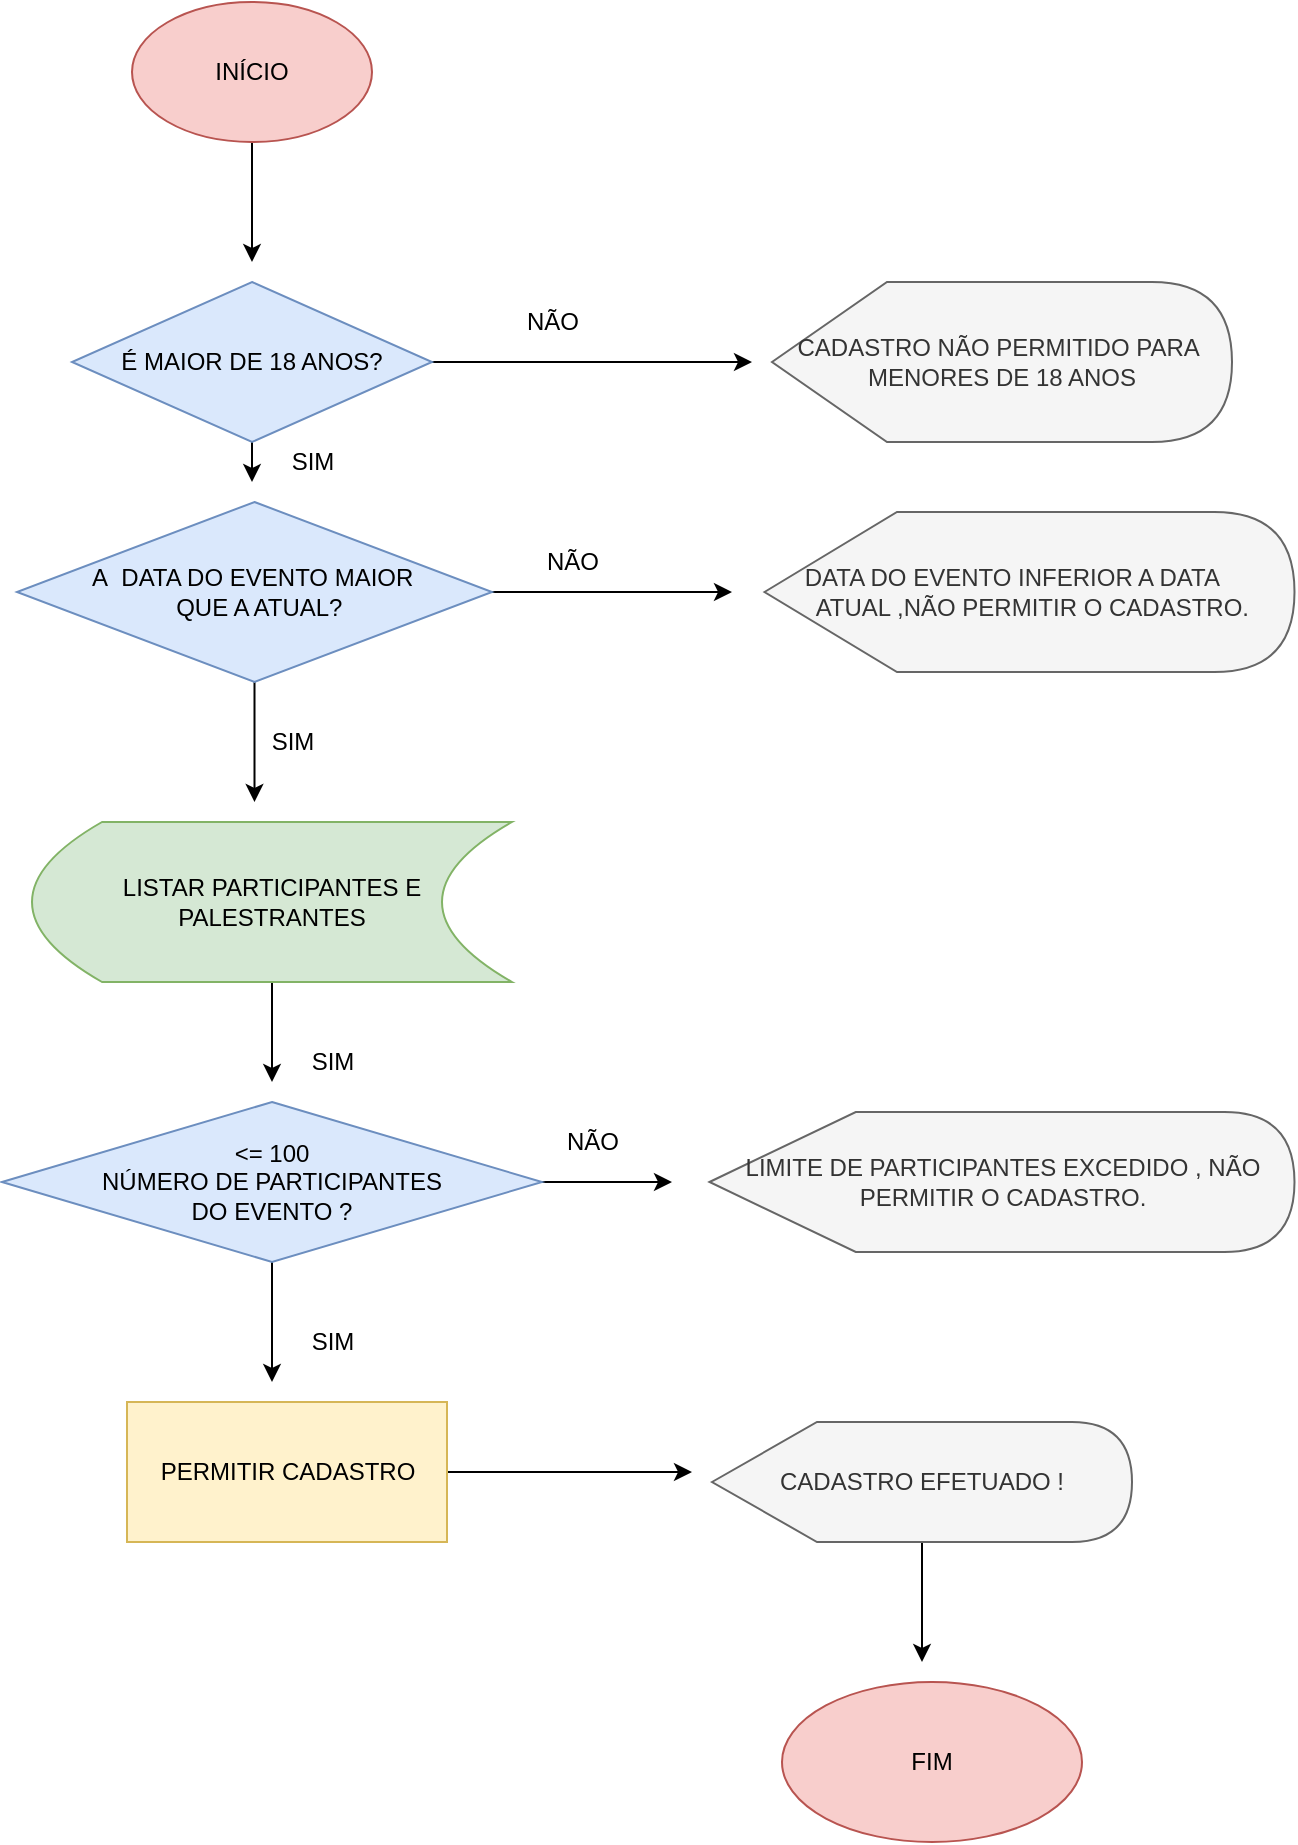 <mxfile version="16.1.2" type="github"><diagram id="5fEQ9Jq2SIq1SOl7DQiJ" name="Page-1"><mxGraphModel dx="868" dy="492" grid="1" gridSize="10" guides="1" tooltips="1" connect="1" arrows="1" fold="1" page="1" pageScale="1" pageWidth="827" pageHeight="1169" math="0" shadow="0"><root><mxCell id="0"/><mxCell id="1" parent="0"/><mxCell id="LFErCLL9WLva4mEW7bkm-17" style="edgeStyle=orthogonalEdgeStyle;rounded=0;orthogonalLoop=1;jettySize=auto;html=1;" parent="1" source="LFErCLL9WLva4mEW7bkm-1" edge="1"><mxGeometry relative="1" as="geometry"><mxPoint x="170" y="140" as="targetPoint"/></mxGeometry></mxCell><mxCell id="LFErCLL9WLva4mEW7bkm-1" value="INÍCIO" style="ellipse;whiteSpace=wrap;html=1;fillColor=#f8cecc;strokeColor=#b85450;" parent="1" vertex="1"><mxGeometry x="110" y="10" width="120" height="70" as="geometry"/></mxCell><mxCell id="LFErCLL9WLva4mEW7bkm-18" style="edgeStyle=orthogonalEdgeStyle;rounded=0;orthogonalLoop=1;jettySize=auto;html=1;" parent="1" source="LFErCLL9WLva4mEW7bkm-2" edge="1"><mxGeometry relative="1" as="geometry"><mxPoint x="170" y="250" as="targetPoint"/></mxGeometry></mxCell><mxCell id="LFErCLL9WLva4mEW7bkm-24" style="edgeStyle=orthogonalEdgeStyle;rounded=0;orthogonalLoop=1;jettySize=auto;html=1;" parent="1" source="LFErCLL9WLva4mEW7bkm-2" edge="1"><mxGeometry relative="1" as="geometry"><mxPoint x="420" y="190" as="targetPoint"/></mxGeometry></mxCell><mxCell id="LFErCLL9WLva4mEW7bkm-2" value="É MAIOR DE 18 ANOS?" style="rhombus;whiteSpace=wrap;html=1;fillColor=#dae8fc;strokeColor=#6c8ebf;" parent="1" vertex="1"><mxGeometry x="80" y="150" width="180" height="80" as="geometry"/></mxCell><mxCell id="LFErCLL9WLva4mEW7bkm-37" style="edgeStyle=orthogonalEdgeStyle;rounded=0;orthogonalLoop=1;jettySize=auto;html=1;" parent="1" source="LFErCLL9WLva4mEW7bkm-3" edge="1"><mxGeometry relative="1" as="geometry"><mxPoint x="171.25" y="410" as="targetPoint"/></mxGeometry></mxCell><mxCell id="LFErCLL9WLva4mEW7bkm-38" style="edgeStyle=orthogonalEdgeStyle;rounded=0;orthogonalLoop=1;jettySize=auto;html=1;" parent="1" source="LFErCLL9WLva4mEW7bkm-3" edge="1"><mxGeometry relative="1" as="geometry"><mxPoint x="410" y="305" as="targetPoint"/></mxGeometry></mxCell><mxCell id="LFErCLL9WLva4mEW7bkm-3" value="A&amp;nbsp; DATA DO EVENTO MAIOR&amp;nbsp;&lt;br&gt;&amp;nbsp;QUE A ATUAL?" style="rhombus;whiteSpace=wrap;html=1;fillColor=#dae8fc;strokeColor=#6c8ebf;" parent="1" vertex="1"><mxGeometry x="52.5" y="260" width="237.5" height="90" as="geometry"/></mxCell><mxCell id="LFErCLL9WLva4mEW7bkm-20" style="edgeStyle=orthogonalEdgeStyle;rounded=0;orthogonalLoop=1;jettySize=auto;html=1;" parent="1" source="LFErCLL9WLva4mEW7bkm-4" edge="1"><mxGeometry relative="1" as="geometry"><mxPoint x="180" y="550" as="targetPoint"/></mxGeometry></mxCell><mxCell id="LFErCLL9WLva4mEW7bkm-4" value="LISTAR PARTICIPANTES E PALESTRANTES" style="shape=dataStorage;whiteSpace=wrap;html=1;fixedSize=1;size=35;fillColor=#d5e8d4;strokeColor=#82b366;" parent="1" vertex="1"><mxGeometry x="60" y="420" width="240" height="80" as="geometry"/></mxCell><mxCell id="LFErCLL9WLva4mEW7bkm-21" style="edgeStyle=orthogonalEdgeStyle;rounded=0;orthogonalLoop=1;jettySize=auto;html=1;" parent="1" source="LFErCLL9WLva4mEW7bkm-6" edge="1"><mxGeometry relative="1" as="geometry"><mxPoint x="180" y="700" as="targetPoint"/></mxGeometry></mxCell><mxCell id="LFErCLL9WLva4mEW7bkm-26" style="edgeStyle=orthogonalEdgeStyle;rounded=0;orthogonalLoop=1;jettySize=auto;html=1;" parent="1" source="LFErCLL9WLva4mEW7bkm-6" edge="1"><mxGeometry relative="1" as="geometry"><mxPoint x="380" y="600" as="targetPoint"/></mxGeometry></mxCell><mxCell id="LFErCLL9WLva4mEW7bkm-6" value="&amp;lt;= 100&lt;br&gt;NÚMERO DE PARTICIPANTES&lt;br&gt;DO EVENTO ?" style="rhombus;whiteSpace=wrap;html=1;fillColor=#dae8fc;strokeColor=#6c8ebf;" parent="1" vertex="1"><mxGeometry x="45" y="560" width="270" height="80" as="geometry"/></mxCell><mxCell id="LFErCLL9WLva4mEW7bkm-22" style="edgeStyle=orthogonalEdgeStyle;rounded=0;orthogonalLoop=1;jettySize=auto;html=1;" parent="1" source="LFErCLL9WLva4mEW7bkm-9" edge="1"><mxGeometry relative="1" as="geometry"><mxPoint x="390" y="745" as="targetPoint"/></mxGeometry></mxCell><mxCell id="LFErCLL9WLva4mEW7bkm-9" value="PERMITIR CADASTRO" style="rounded=0;whiteSpace=wrap;html=1;fillColor=#fff2cc;strokeColor=#d6b656;" parent="1" vertex="1"><mxGeometry x="107.5" y="710" width="160" height="70" as="geometry"/></mxCell><mxCell id="LFErCLL9WLva4mEW7bkm-12" value="CADASTRO NÃO PERMITIDO PARA&amp;nbsp; MENORES DE 18 ANOS" style="shape=display;whiteSpace=wrap;html=1;fillColor=#f5f5f5;fontColor=#333333;strokeColor=#666666;" parent="1" vertex="1"><mxGeometry x="430" y="150" width="230" height="80" as="geometry"/></mxCell><mxCell id="LFErCLL9WLva4mEW7bkm-13" value="DATA DO EVENTO INFERIOR A DATA&amp;nbsp; &amp;nbsp; &amp;nbsp; &amp;nbsp;ATUAL ,NÃO PERMITIR O CADASTRO." style="shape=display;whiteSpace=wrap;html=1;fillColor=#f5f5f5;fontColor=#333333;strokeColor=#666666;" parent="1" vertex="1"><mxGeometry x="426.25" y="265" width="265" height="80" as="geometry"/></mxCell><mxCell id="LFErCLL9WLva4mEW7bkm-14" value="LIMITE DE PARTICIPANTES EXCEDIDO , NÃO PERMITIR O CADASTRO." style="shape=display;whiteSpace=wrap;html=1;fillColor=#f5f5f5;fontColor=#333333;strokeColor=#666666;" parent="1" vertex="1"><mxGeometry x="398.75" y="565" width="292.5" height="70" as="geometry"/></mxCell><mxCell id="LFErCLL9WLva4mEW7bkm-23" style="edgeStyle=orthogonalEdgeStyle;rounded=0;orthogonalLoop=1;jettySize=auto;html=1;" parent="1" source="LFErCLL9WLva4mEW7bkm-15" edge="1"><mxGeometry relative="1" as="geometry"><mxPoint x="505" y="840" as="targetPoint"/></mxGeometry></mxCell><mxCell id="LFErCLL9WLva4mEW7bkm-15" value="CADASTRO EFETUADO !" style="shape=display;whiteSpace=wrap;html=1;fillColor=#f5f5f5;fontColor=#333333;strokeColor=#666666;" parent="1" vertex="1"><mxGeometry x="400" y="720" width="210" height="60" as="geometry"/></mxCell><mxCell id="LFErCLL9WLva4mEW7bkm-16" value="FIM" style="ellipse;whiteSpace=wrap;html=1;fillColor=#f8cecc;strokeColor=#b85450;" parent="1" vertex="1"><mxGeometry x="435" y="850" width="150" height="80" as="geometry"/></mxCell><mxCell id="LFErCLL9WLva4mEW7bkm-27" value="SIM" style="text;html=1;align=center;verticalAlign=middle;resizable=0;points=[];autosize=1;strokeColor=none;fillColor=none;" parent="1" vertex="1"><mxGeometry x="180" y="230" width="40" height="20" as="geometry"/></mxCell><mxCell id="LFErCLL9WLva4mEW7bkm-28" value="NÃO" style="text;html=1;align=center;verticalAlign=middle;resizable=0;points=[];autosize=1;strokeColor=none;fillColor=none;" parent="1" vertex="1"><mxGeometry x="300" y="160" width="40" height="20" as="geometry"/></mxCell><mxCell id="LFErCLL9WLva4mEW7bkm-29" value="SIM&lt;br&gt;" style="text;html=1;align=center;verticalAlign=middle;resizable=0;points=[];autosize=1;strokeColor=none;fillColor=none;" parent="1" vertex="1"><mxGeometry x="170" y="370" width="40" height="20" as="geometry"/></mxCell><mxCell id="LFErCLL9WLva4mEW7bkm-30" value="NÃO" style="text;html=1;align=center;verticalAlign=middle;resizable=0;points=[];autosize=1;strokeColor=none;fillColor=none;" parent="1" vertex="1"><mxGeometry x="310" y="280" width="40" height="20" as="geometry"/></mxCell><mxCell id="LFErCLL9WLva4mEW7bkm-31" value="SIM" style="text;html=1;align=center;verticalAlign=middle;resizable=0;points=[];autosize=1;strokeColor=none;fillColor=none;" parent="1" vertex="1"><mxGeometry x="190" y="530" width="40" height="20" as="geometry"/></mxCell><mxCell id="LFErCLL9WLva4mEW7bkm-32" value="NÃO" style="text;html=1;align=center;verticalAlign=middle;resizable=0;points=[];autosize=1;strokeColor=none;fillColor=none;" parent="1" vertex="1"><mxGeometry x="320" y="570" width="40" height="20" as="geometry"/></mxCell><mxCell id="LFErCLL9WLva4mEW7bkm-33" value="SIM" style="text;html=1;align=center;verticalAlign=middle;resizable=0;points=[];autosize=1;strokeColor=none;fillColor=none;" parent="1" vertex="1"><mxGeometry x="190" y="670" width="40" height="20" as="geometry"/></mxCell></root></mxGraphModel></diagram></mxfile>